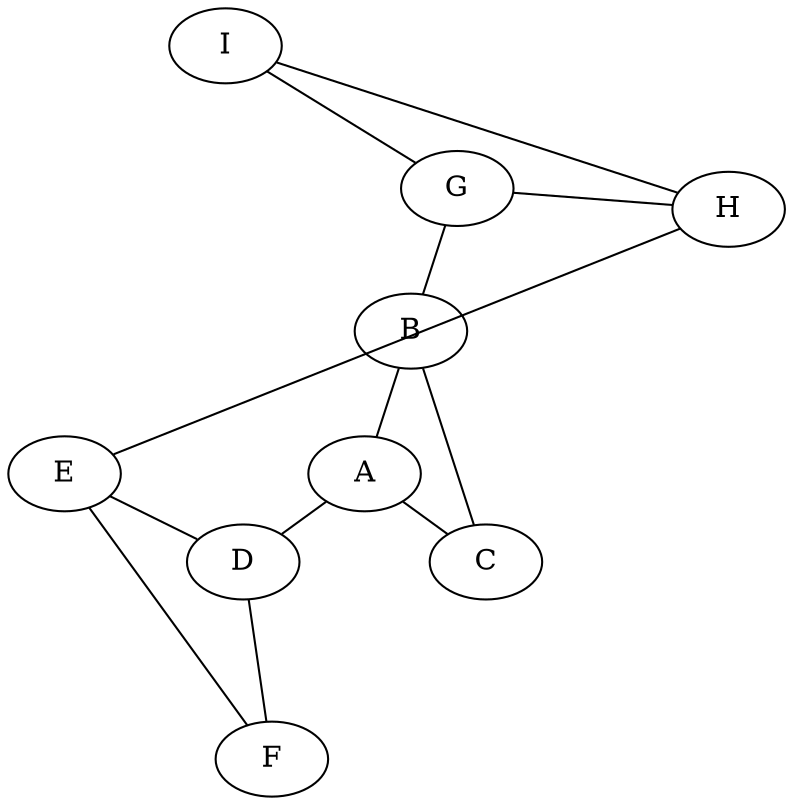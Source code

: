 graph {
    layout=twopi
    subgraph clusterA {
        A -- B
        B -- C
        C -- A
    }

    subgraph clusterB {
        D -- E
        E -- F
        F -- D
    }

    subgraph clusterC {
        G -- H
        H -- I
        I -- G
    }

    A -- D
    B -- G
    H -- E
}
